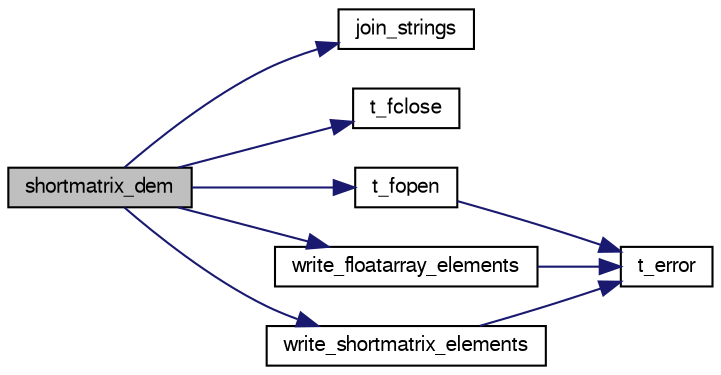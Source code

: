 digraph "shortmatrix_dem"
{
  bgcolor="transparent";
  edge [fontname="FreeSans",fontsize="10",labelfontname="FreeSans",labelfontsize="10"];
  node [fontname="FreeSans",fontsize="10",shape=record];
  rankdir="LR";
  Node1 [label="shortmatrix_dem",height=0.2,width=0.4,color="black", fillcolor="grey75", style="filled" fontcolor="black"];
  Node1 -> Node2 [color="midnightblue",fontsize="10",style="solid",fontname="FreeSans"];
  Node2 [label="join_strings",height=0.2,width=0.4,color="black",URL="$t__io_8c.html#a253a8608d77781c368033af63485c57f"];
  Node1 -> Node3 [color="midnightblue",fontsize="10",style="solid",fontname="FreeSans"];
  Node3 [label="t_fclose",height=0.2,width=0.4,color="black",URL="$t__io_8c.html#afa95931383ff96048d6ec32f685a5f98"];
  Node1 -> Node4 [color="midnightblue",fontsize="10",style="solid",fontname="FreeSans"];
  Node4 [label="t_fopen",height=0.2,width=0.4,color="black",URL="$t__io_8c.html#af34ea3bc62c51f24c92b1fd2e9efe91a"];
  Node4 -> Node5 [color="midnightblue",fontsize="10",style="solid",fontname="FreeSans"];
  Node5 [label="t_error",height=0.2,width=0.4,color="black",URL="$error_8c.html#af79ef7c6656ef0f3d2786e2b09c1755f"];
  Node1 -> Node6 [color="midnightblue",fontsize="10",style="solid",fontname="FreeSans"];
  Node6 [label="write_floatarray_elements",height=0.2,width=0.4,color="black",URL="$t__io_8c.html#ae43baf83ed663f9dbd9243bb59f2a12d"];
  Node6 -> Node5 [color="midnightblue",fontsize="10",style="solid",fontname="FreeSans"];
  Node1 -> Node7 [color="midnightblue",fontsize="10",style="solid",fontname="FreeSans"];
  Node7 [label="write_shortmatrix_elements",height=0.2,width=0.4,color="black",URL="$t__io_8c.html#a1ad81bf46c773bb460906a810ce07192"];
  Node7 -> Node5 [color="midnightblue",fontsize="10",style="solid",fontname="FreeSans"];
}
